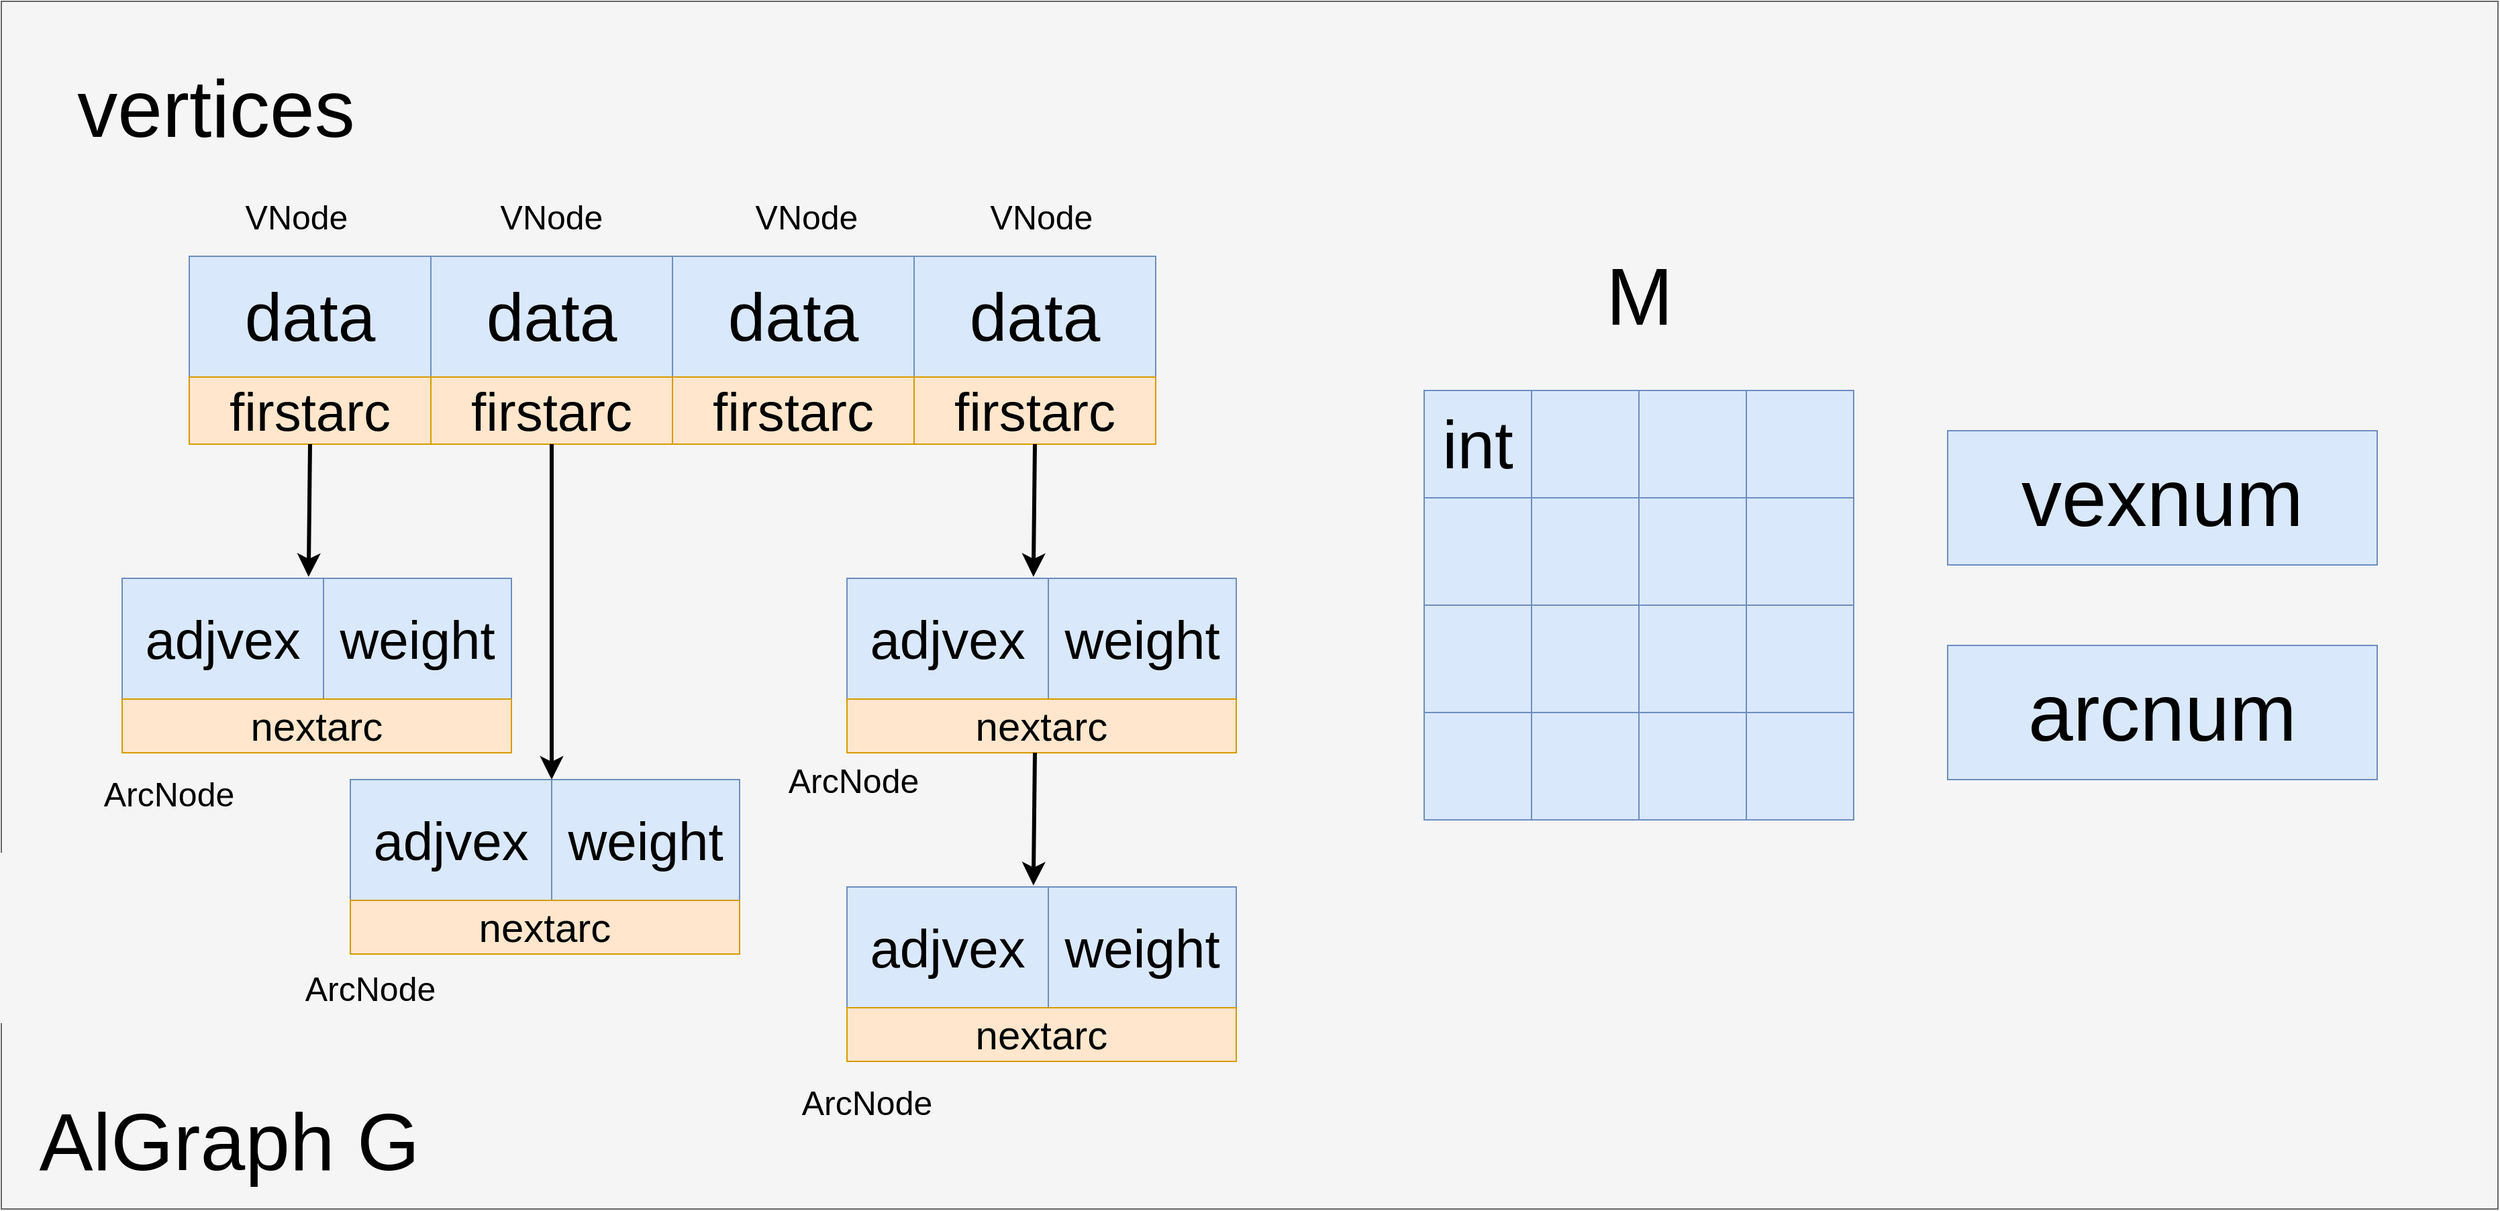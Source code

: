 <mxfile version="12.3.0" type="device" pages="1"><diagram id="NsFbzq_lHpzZH3hX490A" name="第 1 页"><mxGraphModel dx="1730" dy="1052" grid="1" gridSize="10" guides="1" tooltips="1" connect="1" arrows="1" fold="1" page="1" pageScale="1" pageWidth="4681" pageHeight="3300" math="0" shadow="0"><root><mxCell id="0"/><mxCell id="1" parent="0"/><mxCell id="c98fS7ntYja7C25hre_o-1" value="" style="rounded=0;whiteSpace=wrap;html=1;fillColor=#f5f5f5;strokeColor=#666666;fontColor=#333333;" vertex="1" parent="1"><mxGeometry x="960" y="1280" width="1860" height="900" as="geometry"/></mxCell><mxCell id="c98fS7ntYja7C25hre_o-2" value="AlGraph G" style="text;html=1;strokeColor=none;fillColor=none;align=center;verticalAlign=middle;whiteSpace=wrap;rounded=0;fontSize=60;" vertex="1" parent="1"><mxGeometry x="960" y="2080" width="340" height="100" as="geometry"/></mxCell><mxCell id="c98fS7ntYja7C25hre_o-32" value="" style="group" vertex="1" connectable="0" parent="1"><mxGeometry x="2020" y="1570" width="320" height="320" as="geometry"/></mxCell><mxCell id="c98fS7ntYja7C25hre_o-4" value="int" style="whiteSpace=wrap;html=1;aspect=fixed;fontSize=50;fillColor=#dae8fc;strokeColor=#6c8ebf;" vertex="1" parent="c98fS7ntYja7C25hre_o-32"><mxGeometry width="80" height="80" as="geometry"/></mxCell><mxCell id="c98fS7ntYja7C25hre_o-5" value="" style="whiteSpace=wrap;html=1;aspect=fixed;fontSize=70;fillColor=#dae8fc;strokeColor=#6c8ebf;" vertex="1" parent="c98fS7ntYja7C25hre_o-32"><mxGeometry x="80" width="80" height="80" as="geometry"/></mxCell><mxCell id="c98fS7ntYja7C25hre_o-8" value="" style="whiteSpace=wrap;html=1;aspect=fixed;fontSize=70;fillColor=#dae8fc;strokeColor=#6c8ebf;" vertex="1" parent="c98fS7ntYja7C25hre_o-32"><mxGeometry x="160" width="80" height="80" as="geometry"/></mxCell><mxCell id="c98fS7ntYja7C25hre_o-9" value="" style="whiteSpace=wrap;html=1;aspect=fixed;fontSize=70;fillColor=#dae8fc;strokeColor=#6c8ebf;" vertex="1" parent="c98fS7ntYja7C25hre_o-32"><mxGeometry x="240" width="80" height="80" as="geometry"/></mxCell><mxCell id="c98fS7ntYja7C25hre_o-10" value="" style="whiteSpace=wrap;html=1;aspect=fixed;fontSize=70;fillColor=#dae8fc;strokeColor=#6c8ebf;" vertex="1" parent="c98fS7ntYja7C25hre_o-32"><mxGeometry y="80" width="80" height="80" as="geometry"/></mxCell><mxCell id="c98fS7ntYja7C25hre_o-11" value="" style="whiteSpace=wrap;html=1;aspect=fixed;fontSize=70;fillColor=#dae8fc;strokeColor=#6c8ebf;" vertex="1" parent="c98fS7ntYja7C25hre_o-32"><mxGeometry x="80" y="80" width="80" height="80" as="geometry"/></mxCell><mxCell id="c98fS7ntYja7C25hre_o-12" value="" style="whiteSpace=wrap;html=1;aspect=fixed;fontSize=70;fillColor=#dae8fc;strokeColor=#6c8ebf;" vertex="1" parent="c98fS7ntYja7C25hre_o-32"><mxGeometry x="160" y="80" width="80" height="80" as="geometry"/></mxCell><mxCell id="c98fS7ntYja7C25hre_o-13" value="" style="whiteSpace=wrap;html=1;aspect=fixed;fontSize=70;fillColor=#dae8fc;strokeColor=#6c8ebf;" vertex="1" parent="c98fS7ntYja7C25hre_o-32"><mxGeometry x="240" y="80" width="80" height="80" as="geometry"/></mxCell><mxCell id="c98fS7ntYja7C25hre_o-23" value="" style="whiteSpace=wrap;html=1;aspect=fixed;fontSize=70;fillColor=#dae8fc;strokeColor=#6c8ebf;" vertex="1" parent="c98fS7ntYja7C25hre_o-32"><mxGeometry y="160" width="80" height="80" as="geometry"/></mxCell><mxCell id="c98fS7ntYja7C25hre_o-24" value="" style="whiteSpace=wrap;html=1;aspect=fixed;fontSize=70;fillColor=#dae8fc;strokeColor=#6c8ebf;" vertex="1" parent="c98fS7ntYja7C25hre_o-32"><mxGeometry x="80" y="160" width="80" height="80" as="geometry"/></mxCell><mxCell id="c98fS7ntYja7C25hre_o-25" value="" style="whiteSpace=wrap;html=1;aspect=fixed;fontSize=70;fillColor=#dae8fc;strokeColor=#6c8ebf;" vertex="1" parent="c98fS7ntYja7C25hre_o-32"><mxGeometry x="160" y="160" width="80" height="80" as="geometry"/></mxCell><mxCell id="c98fS7ntYja7C25hre_o-26" value="" style="whiteSpace=wrap;html=1;aspect=fixed;fontSize=70;fillColor=#dae8fc;strokeColor=#6c8ebf;" vertex="1" parent="c98fS7ntYja7C25hre_o-32"><mxGeometry x="240" y="160" width="80" height="80" as="geometry"/></mxCell><mxCell id="c98fS7ntYja7C25hre_o-27" value="" style="whiteSpace=wrap;html=1;aspect=fixed;fontSize=70;fillColor=#dae8fc;strokeColor=#6c8ebf;" vertex="1" parent="c98fS7ntYja7C25hre_o-32"><mxGeometry y="240" width="80" height="80" as="geometry"/></mxCell><mxCell id="c98fS7ntYja7C25hre_o-28" value="" style="whiteSpace=wrap;html=1;aspect=fixed;fontSize=70;fillColor=#dae8fc;strokeColor=#6c8ebf;" vertex="1" parent="c98fS7ntYja7C25hre_o-32"><mxGeometry x="80" y="240" width="80" height="80" as="geometry"/></mxCell><mxCell id="c98fS7ntYja7C25hre_o-29" value="" style="whiteSpace=wrap;html=1;aspect=fixed;fontSize=70;fillColor=#dae8fc;strokeColor=#6c8ebf;" vertex="1" parent="c98fS7ntYja7C25hre_o-32"><mxGeometry x="160" y="240" width="80" height="80" as="geometry"/></mxCell><mxCell id="c98fS7ntYja7C25hre_o-30" value="" style="whiteSpace=wrap;html=1;aspect=fixed;fontSize=70;fillColor=#dae8fc;strokeColor=#6c8ebf;" vertex="1" parent="c98fS7ntYja7C25hre_o-32"><mxGeometry x="240" y="240" width="80" height="80" as="geometry"/></mxCell><mxCell id="c98fS7ntYja7C25hre_o-34" value="M" style="text;html=1;strokeColor=none;fillColor=none;align=center;verticalAlign=middle;whiteSpace=wrap;rounded=0;fontSize=60;" vertex="1" parent="1"><mxGeometry x="2087.5" y="1450" width="185" height="100" as="geometry"/></mxCell><mxCell id="c98fS7ntYja7C25hre_o-37" value="vexnum" style="text;html=1;strokeColor=#6c8ebf;fillColor=#dae8fc;align=center;verticalAlign=middle;whiteSpace=wrap;rounded=0;fontSize=60;" vertex="1" parent="1"><mxGeometry x="2410" y="1600" width="320" height="100" as="geometry"/></mxCell><mxCell id="c98fS7ntYja7C25hre_o-39" value="arcnum" style="text;html=1;strokeColor=#6c8ebf;fillColor=#dae8fc;align=center;verticalAlign=middle;whiteSpace=wrap;rounded=0;fontSize=60;" vertex="1" parent="1"><mxGeometry x="2410" y="1760" width="320" height="100" as="geometry"/></mxCell><mxCell id="c98fS7ntYja7C25hre_o-40" value="vertices" style="text;html=1;strokeColor=none;fillColor=none;align=center;verticalAlign=middle;whiteSpace=wrap;rounded=0;fontSize=60;" vertex="1" parent="1"><mxGeometry x="960" y="1310" width="320" height="100" as="geometry"/></mxCell><mxCell id="c98fS7ntYja7C25hre_o-73" value="" style="group" vertex="1" connectable="0" parent="1"><mxGeometry x="1050" y="1470" width="830" height="600" as="geometry"/></mxCell><mxCell id="c98fS7ntYja7C25hre_o-51" value="" style="group" vertex="1" connectable="0" parent="c98fS7ntYja7C25hre_o-73"><mxGeometry x="50" width="720" height="140" as="geometry"/></mxCell><mxCell id="c98fS7ntYja7C25hre_o-41" value="data" style="rounded=0;whiteSpace=wrap;html=1;fontSize=50;fillColor=#dae8fc;strokeColor=#6c8ebf;" vertex="1" parent="c98fS7ntYja7C25hre_o-51"><mxGeometry width="180" height="90" as="geometry"/></mxCell><mxCell id="c98fS7ntYja7C25hre_o-42" value="firstarc" style="rounded=0;whiteSpace=wrap;html=1;fontSize=40;fillColor=#ffe6cc;strokeColor=#d79b00;" vertex="1" parent="c98fS7ntYja7C25hre_o-51"><mxGeometry y="90" width="180" height="50" as="geometry"/></mxCell><mxCell id="c98fS7ntYja7C25hre_o-45" value="data" style="rounded=0;whiteSpace=wrap;html=1;fontSize=50;fillColor=#dae8fc;strokeColor=#6c8ebf;" vertex="1" parent="c98fS7ntYja7C25hre_o-51"><mxGeometry x="180" width="180" height="90" as="geometry"/></mxCell><mxCell id="c98fS7ntYja7C25hre_o-46" value="firstarc" style="rounded=0;whiteSpace=wrap;html=1;fontSize=40;fillColor=#ffe6cc;strokeColor=#d79b00;" vertex="1" parent="c98fS7ntYja7C25hre_o-51"><mxGeometry x="180" y="90" width="180" height="50" as="geometry"/></mxCell><mxCell id="c98fS7ntYja7C25hre_o-47" value="data" style="rounded=0;whiteSpace=wrap;html=1;fontSize=50;fillColor=#dae8fc;strokeColor=#6c8ebf;" vertex="1" parent="c98fS7ntYja7C25hre_o-51"><mxGeometry x="360" width="180" height="90" as="geometry"/></mxCell><mxCell id="c98fS7ntYja7C25hre_o-48" value="firstarc" style="rounded=0;whiteSpace=wrap;html=1;fontSize=40;fillColor=#ffe6cc;strokeColor=#d79b00;" vertex="1" parent="c98fS7ntYja7C25hre_o-51"><mxGeometry x="360" y="90" width="180" height="50" as="geometry"/></mxCell><mxCell id="c98fS7ntYja7C25hre_o-49" value="data" style="rounded=0;whiteSpace=wrap;html=1;fontSize=50;fillColor=#dae8fc;strokeColor=#6c8ebf;" vertex="1" parent="c98fS7ntYja7C25hre_o-51"><mxGeometry x="540" width="180" height="90" as="geometry"/></mxCell><mxCell id="c98fS7ntYja7C25hre_o-50" value="firstarc" style="rounded=0;whiteSpace=wrap;html=1;fontSize=40;fillColor=#ffe6cc;strokeColor=#d79b00;" vertex="1" parent="c98fS7ntYja7C25hre_o-51"><mxGeometry x="540" y="90" width="180" height="50" as="geometry"/></mxCell><mxCell id="c98fS7ntYja7C25hre_o-55" value="" style="group" vertex="1" connectable="0" parent="c98fS7ntYja7C25hre_o-73"><mxGeometry y="240" width="290" height="130" as="geometry"/></mxCell><mxCell id="c98fS7ntYja7C25hre_o-52" value="weight" style="rounded=0;whiteSpace=wrap;html=1;fontSize=40;fillColor=#dae8fc;strokeColor=#6c8ebf;" vertex="1" parent="c98fS7ntYja7C25hre_o-55"><mxGeometry x="150" width="140" height="90" as="geometry"/></mxCell><mxCell id="c98fS7ntYja7C25hre_o-53" value="adjvex" style="rounded=0;whiteSpace=wrap;html=1;fontSize=40;fillColor=#dae8fc;strokeColor=#6c8ebf;" vertex="1" parent="c98fS7ntYja7C25hre_o-55"><mxGeometry width="150" height="90" as="geometry"/></mxCell><mxCell id="c98fS7ntYja7C25hre_o-54" value="nextarc" style="rounded=0;whiteSpace=wrap;html=1;fontSize=30;fillColor=#ffe6cc;strokeColor=#d79b00;" vertex="1" parent="c98fS7ntYja7C25hre_o-55"><mxGeometry y="90" width="290" height="40" as="geometry"/></mxCell><mxCell id="c98fS7ntYja7C25hre_o-57" value="" style="endArrow=classic;html=1;fontSize=30;exitX=0.5;exitY=1;exitDx=0;exitDy=0;strokeWidth=3;endSize=8;entryX=0.926;entryY=-0.013;entryDx=0;entryDy=0;entryPerimeter=0;" edge="1" parent="c98fS7ntYja7C25hre_o-73" source="c98fS7ntYja7C25hre_o-42" target="c98fS7ntYja7C25hre_o-53"><mxGeometry width="50" height="50" relative="1" as="geometry"><mxPoint x="-20" y="440" as="sourcePoint"/><mxPoint x="120" y="240" as="targetPoint"/></mxGeometry></mxCell><mxCell id="c98fS7ntYja7C25hre_o-58" value="" style="group" vertex="1" connectable="0" parent="c98fS7ntYja7C25hre_o-73"><mxGeometry x="170" y="390" width="290" height="130" as="geometry"/></mxCell><mxCell id="c98fS7ntYja7C25hre_o-59" value="weight" style="rounded=0;whiteSpace=wrap;html=1;fontSize=40;fillColor=#dae8fc;strokeColor=#6c8ebf;" vertex="1" parent="c98fS7ntYja7C25hre_o-58"><mxGeometry x="150" width="140" height="90" as="geometry"/></mxCell><mxCell id="c98fS7ntYja7C25hre_o-60" value="adjvex" style="rounded=0;whiteSpace=wrap;html=1;fontSize=40;fillColor=#dae8fc;strokeColor=#6c8ebf;" vertex="1" parent="c98fS7ntYja7C25hre_o-58"><mxGeometry width="150" height="90" as="geometry"/></mxCell><mxCell id="c98fS7ntYja7C25hre_o-61" value="nextarc" style="rounded=0;whiteSpace=wrap;html=1;fontSize=30;fillColor=#ffe6cc;strokeColor=#d79b00;" vertex="1" parent="c98fS7ntYja7C25hre_o-58"><mxGeometry y="90" width="290" height="40" as="geometry"/></mxCell><mxCell id="c98fS7ntYja7C25hre_o-62" value="" style="endArrow=classic;html=1;fontSize=30;exitX=0.5;exitY=1;exitDx=0;exitDy=0;strokeWidth=3;endSize=8;" edge="1" parent="c98fS7ntYja7C25hre_o-73" source="c98fS7ntYja7C25hre_o-46"><mxGeometry width="50" height="50" relative="1" as="geometry"><mxPoint x="315.5" y="291" as="sourcePoint"/><mxPoint x="320" y="390" as="targetPoint"/></mxGeometry></mxCell><mxCell id="c98fS7ntYja7C25hre_o-63" value="" style="group" vertex="1" connectable="0" parent="c98fS7ntYja7C25hre_o-73"><mxGeometry x="540" y="240" width="290" height="130" as="geometry"/></mxCell><mxCell id="c98fS7ntYja7C25hre_o-64" value="weight" style="rounded=0;whiteSpace=wrap;html=1;fontSize=40;fillColor=#dae8fc;strokeColor=#6c8ebf;" vertex="1" parent="c98fS7ntYja7C25hre_o-63"><mxGeometry x="150" width="140" height="90" as="geometry"/></mxCell><mxCell id="c98fS7ntYja7C25hre_o-65" value="adjvex" style="rounded=0;whiteSpace=wrap;html=1;fontSize=40;fillColor=#dae8fc;strokeColor=#6c8ebf;" vertex="1" parent="c98fS7ntYja7C25hre_o-63"><mxGeometry width="150" height="90" as="geometry"/></mxCell><mxCell id="c98fS7ntYja7C25hre_o-66" value="nextarc" style="rounded=0;whiteSpace=wrap;html=1;fontSize=30;fillColor=#ffe6cc;strokeColor=#d79b00;" vertex="1" parent="c98fS7ntYja7C25hre_o-63"><mxGeometry y="90" width="290" height="40" as="geometry"/></mxCell><mxCell id="c98fS7ntYja7C25hre_o-67" value="" style="endArrow=classic;html=1;fontSize=30;exitX=0.5;exitY=1;exitDx=0;exitDy=0;strokeWidth=3;endSize=8;entryX=0.926;entryY=-0.013;entryDx=0;entryDy=0;entryPerimeter=0;" edge="1" parent="c98fS7ntYja7C25hre_o-73" target="c98fS7ntYja7C25hre_o-65"><mxGeometry width="50" height="50" relative="1" as="geometry"><mxPoint x="680" y="140" as="sourcePoint"/><mxPoint x="660" y="240" as="targetPoint"/></mxGeometry></mxCell><mxCell id="c98fS7ntYja7C25hre_o-68" value="" style="group" vertex="1" connectable="0" parent="c98fS7ntYja7C25hre_o-73"><mxGeometry x="540" y="470" width="290" height="130" as="geometry"/></mxCell><mxCell id="c98fS7ntYja7C25hre_o-69" value="weight" style="rounded=0;whiteSpace=wrap;html=1;fontSize=40;fillColor=#dae8fc;strokeColor=#6c8ebf;" vertex="1" parent="c98fS7ntYja7C25hre_o-68"><mxGeometry x="150" width="140" height="90" as="geometry"/></mxCell><mxCell id="c98fS7ntYja7C25hre_o-70" value="adjvex" style="rounded=0;whiteSpace=wrap;html=1;fontSize=40;fillColor=#dae8fc;strokeColor=#6c8ebf;" vertex="1" parent="c98fS7ntYja7C25hre_o-68"><mxGeometry width="150" height="90" as="geometry"/></mxCell><mxCell id="c98fS7ntYja7C25hre_o-71" value="nextarc" style="rounded=0;whiteSpace=wrap;html=1;fontSize=30;fillColor=#ffe6cc;strokeColor=#d79b00;" vertex="1" parent="c98fS7ntYja7C25hre_o-68"><mxGeometry y="90" width="290" height="40" as="geometry"/></mxCell><mxCell id="c98fS7ntYja7C25hre_o-72" value="" style="endArrow=classic;html=1;fontSize=30;exitX=0.5;exitY=1;exitDx=0;exitDy=0;strokeWidth=3;endSize=8;entryX=0.926;entryY=-0.013;entryDx=0;entryDy=0;entryPerimeter=0;" edge="1" parent="c98fS7ntYja7C25hre_o-73" target="c98fS7ntYja7C25hre_o-70"><mxGeometry width="50" height="50" relative="1" as="geometry"><mxPoint x="680" y="370" as="sourcePoint"/><mxPoint x="660" y="470" as="targetPoint"/></mxGeometry></mxCell><mxCell id="c98fS7ntYja7C25hre_o-74" value="VNode" style="text;html=1;strokeColor=none;fillColor=none;align=center;verticalAlign=middle;whiteSpace=wrap;rounded=0;fontSize=25;" vertex="1" parent="1"><mxGeometry x="1510" y="1410" width="100" height="60" as="geometry"/></mxCell><mxCell id="c98fS7ntYja7C25hre_o-75" value="VNode" style="text;html=1;strokeColor=none;fillColor=none;align=center;verticalAlign=middle;whiteSpace=wrap;rounded=0;fontSize=25;" vertex="1" parent="1"><mxGeometry x="1680" y="1410" width="110" height="60" as="geometry"/></mxCell><mxCell id="c98fS7ntYja7C25hre_o-76" value="VNode" style="text;html=1;strokeColor=none;fillColor=none;align=center;verticalAlign=middle;whiteSpace=wrap;rounded=0;fontSize=25;" vertex="1" parent="1"><mxGeometry x="1320" y="1410" width="100" height="60" as="geometry"/></mxCell><mxCell id="c98fS7ntYja7C25hre_o-77" value="VNode" style="text;html=1;strokeColor=none;fillColor=none;align=center;verticalAlign=middle;whiteSpace=wrap;rounded=0;fontSize=25;" vertex="1" parent="1"><mxGeometry x="1130" y="1410" width="100" height="60" as="geometry"/></mxCell><mxCell id="c98fS7ntYja7C25hre_o-78" value="ArcNode" style="text;html=1;strokeColor=none;fillColor=none;align=center;verticalAlign=middle;whiteSpace=wrap;rounded=0;fontSize=25;" vertex="1" parent="1"><mxGeometry x="1030" y="1840" width="110" height="60" as="geometry"/></mxCell><mxCell id="c98fS7ntYja7C25hre_o-79" value="ArcNode" style="text;html=1;strokeColor=none;fillColor=none;align=center;verticalAlign=middle;whiteSpace=wrap;rounded=0;fontSize=25;" vertex="1" parent="1"><mxGeometry x="1180" y="1985" width="110" height="60" as="geometry"/></mxCell><mxCell id="c98fS7ntYja7C25hre_o-80" value="ArcNode" style="text;html=1;strokeColor=none;fillColor=none;align=center;verticalAlign=middle;whiteSpace=wrap;rounded=0;fontSize=25;" vertex="1" parent="1"><mxGeometry x="1550" y="2070" width="110" height="60" as="geometry"/></mxCell><mxCell id="c98fS7ntYja7C25hre_o-81" value="ArcNode" style="text;html=1;strokeColor=none;fillColor=none;align=center;verticalAlign=middle;whiteSpace=wrap;rounded=0;fontSize=25;" vertex="1" parent="1"><mxGeometry x="1540" y="1830" width="110" height="60" as="geometry"/></mxCell></root></mxGraphModel></diagram></mxfile>